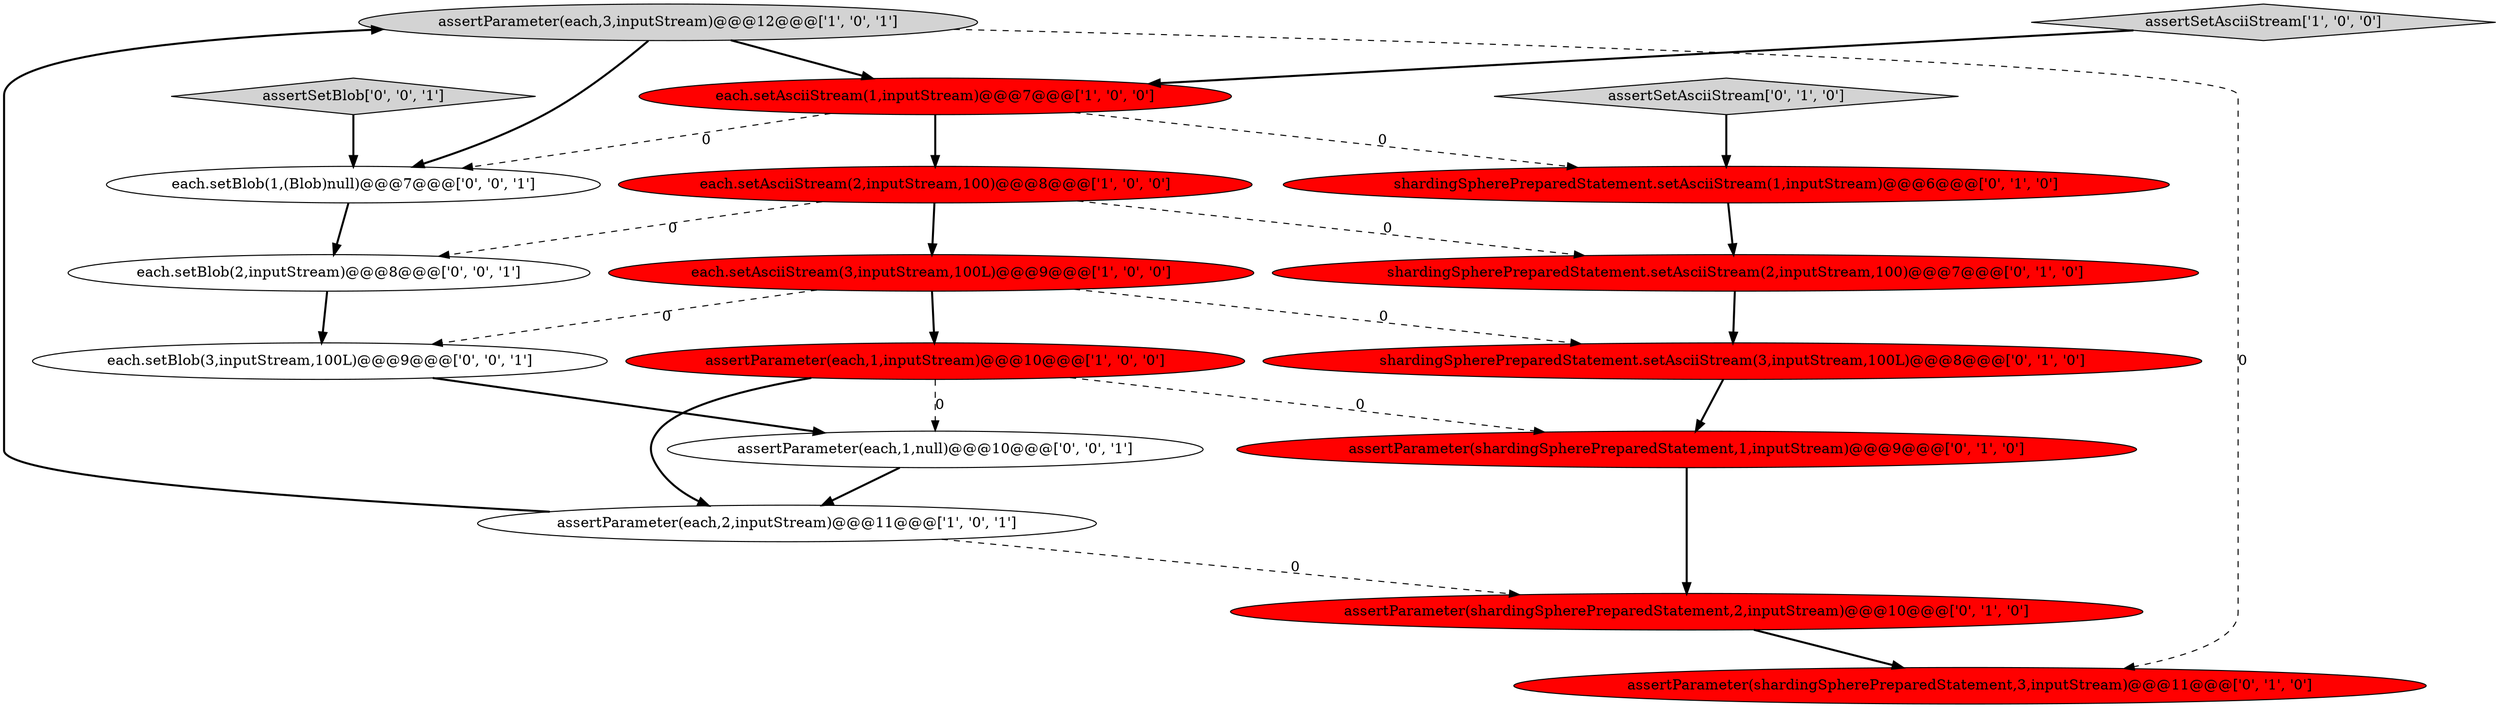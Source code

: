 digraph {
9 [style = filled, label = "assertParameter(shardingSpherePreparedStatement,1,inputStream)@@@9@@@['0', '1', '0']", fillcolor = red, shape = ellipse image = "AAA1AAABBB2BBB"];
13 [style = filled, label = "shardingSpherePreparedStatement.setAsciiStream(1,inputStream)@@@6@@@['0', '1', '0']", fillcolor = red, shape = ellipse image = "AAA1AAABBB2BBB"];
15 [style = filled, label = "each.setBlob(2,inputStream)@@@8@@@['0', '0', '1']", fillcolor = white, shape = ellipse image = "AAA0AAABBB3BBB"];
17 [style = filled, label = "assertSetBlob['0', '0', '1']", fillcolor = lightgray, shape = diamond image = "AAA0AAABBB3BBB"];
8 [style = filled, label = "assertParameter(shardingSpherePreparedStatement,2,inputStream)@@@10@@@['0', '1', '0']", fillcolor = red, shape = ellipse image = "AAA1AAABBB2BBB"];
2 [style = filled, label = "each.setAsciiStream(3,inputStream,100L)@@@9@@@['1', '0', '0']", fillcolor = red, shape = ellipse image = "AAA1AAABBB1BBB"];
10 [style = filled, label = "assertSetAsciiStream['0', '1', '0']", fillcolor = lightgray, shape = diamond image = "AAA0AAABBB2BBB"];
18 [style = filled, label = "assertParameter(each,1,null)@@@10@@@['0', '0', '1']", fillcolor = white, shape = ellipse image = "AAA0AAABBB3BBB"];
7 [style = filled, label = "shardingSpherePreparedStatement.setAsciiStream(2,inputStream,100)@@@7@@@['0', '1', '0']", fillcolor = red, shape = ellipse image = "AAA1AAABBB2BBB"];
14 [style = filled, label = "each.setBlob(3,inputStream,100L)@@@9@@@['0', '0', '1']", fillcolor = white, shape = ellipse image = "AAA0AAABBB3BBB"];
12 [style = filled, label = "assertParameter(shardingSpherePreparedStatement,3,inputStream)@@@11@@@['0', '1', '0']", fillcolor = red, shape = ellipse image = "AAA1AAABBB2BBB"];
5 [style = filled, label = "each.setAsciiStream(1,inputStream)@@@7@@@['1', '0', '0']", fillcolor = red, shape = ellipse image = "AAA1AAABBB1BBB"];
11 [style = filled, label = "shardingSpherePreparedStatement.setAsciiStream(3,inputStream,100L)@@@8@@@['0', '1', '0']", fillcolor = red, shape = ellipse image = "AAA1AAABBB2BBB"];
0 [style = filled, label = "assertParameter(each,1,inputStream)@@@10@@@['1', '0', '0']", fillcolor = red, shape = ellipse image = "AAA1AAABBB1BBB"];
16 [style = filled, label = "each.setBlob(1,(Blob)null)@@@7@@@['0', '0', '1']", fillcolor = white, shape = ellipse image = "AAA0AAABBB3BBB"];
4 [style = filled, label = "assertParameter(each,2,inputStream)@@@11@@@['1', '0', '1']", fillcolor = white, shape = ellipse image = "AAA0AAABBB1BBB"];
3 [style = filled, label = "each.setAsciiStream(2,inputStream,100)@@@8@@@['1', '0', '0']", fillcolor = red, shape = ellipse image = "AAA1AAABBB1BBB"];
6 [style = filled, label = "assertParameter(each,3,inputStream)@@@12@@@['1', '0', '1']", fillcolor = lightgray, shape = ellipse image = "AAA0AAABBB1BBB"];
1 [style = filled, label = "assertSetAsciiStream['1', '0', '0']", fillcolor = lightgray, shape = diamond image = "AAA0AAABBB1BBB"];
1->5 [style = bold, label=""];
5->3 [style = bold, label=""];
5->13 [style = dashed, label="0"];
16->15 [style = bold, label=""];
7->11 [style = bold, label=""];
15->14 [style = bold, label=""];
4->6 [style = bold, label=""];
3->7 [style = dashed, label="0"];
11->9 [style = bold, label=""];
9->8 [style = bold, label=""];
6->12 [style = dashed, label="0"];
5->16 [style = dashed, label="0"];
6->5 [style = bold, label=""];
2->0 [style = bold, label=""];
18->4 [style = bold, label=""];
3->2 [style = bold, label=""];
10->13 [style = bold, label=""];
2->14 [style = dashed, label="0"];
0->4 [style = bold, label=""];
6->16 [style = bold, label=""];
13->7 [style = bold, label=""];
4->8 [style = dashed, label="0"];
3->15 [style = dashed, label="0"];
0->18 [style = dashed, label="0"];
2->11 [style = dashed, label="0"];
14->18 [style = bold, label=""];
0->9 [style = dashed, label="0"];
8->12 [style = bold, label=""];
17->16 [style = bold, label=""];
}
